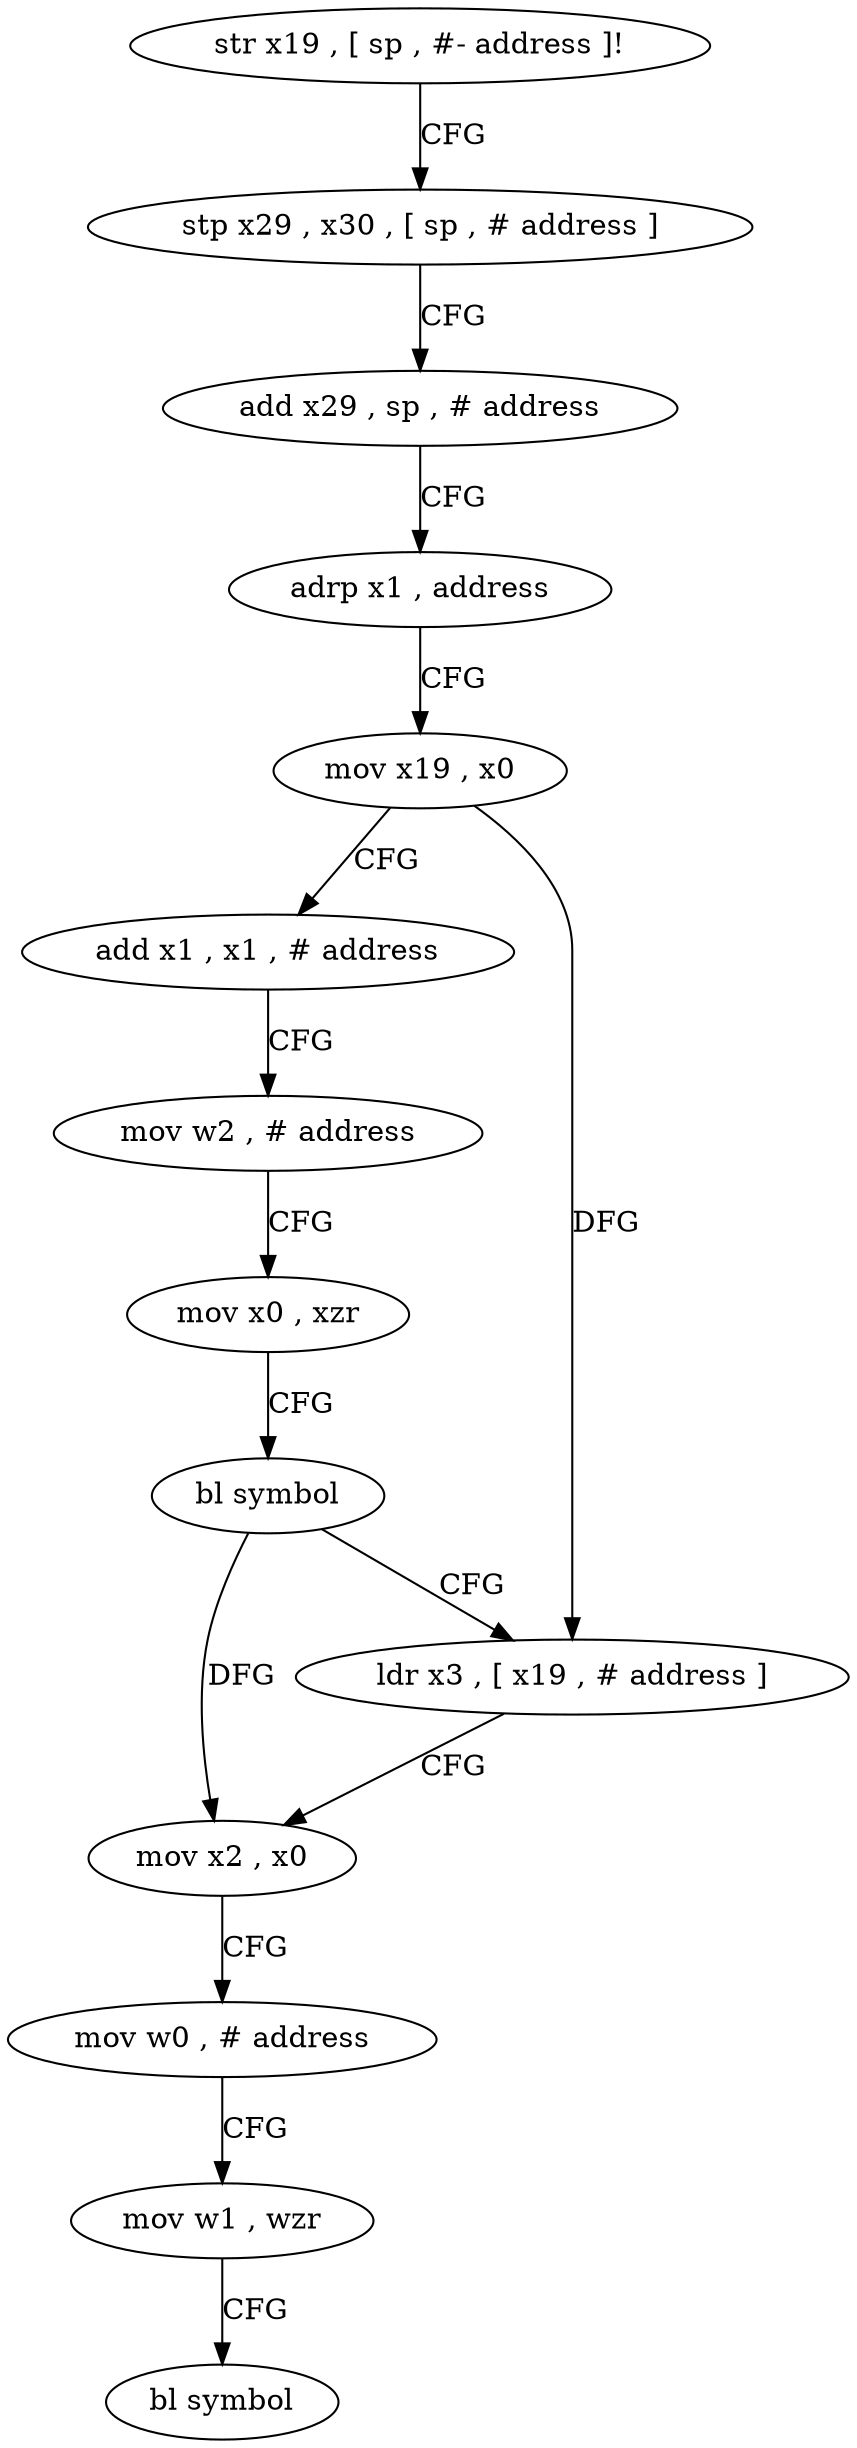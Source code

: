 digraph "func" {
"4212504" [label = "str x19 , [ sp , #- address ]!" ]
"4212508" [label = "stp x29 , x30 , [ sp , # address ]" ]
"4212512" [label = "add x29 , sp , # address" ]
"4212516" [label = "adrp x1 , address" ]
"4212520" [label = "mov x19 , x0" ]
"4212524" [label = "add x1 , x1 , # address" ]
"4212528" [label = "mov w2 , # address" ]
"4212532" [label = "mov x0 , xzr" ]
"4212536" [label = "bl symbol" ]
"4212540" [label = "ldr x3 , [ x19 , # address ]" ]
"4212544" [label = "mov x2 , x0" ]
"4212548" [label = "mov w0 , # address" ]
"4212552" [label = "mov w1 , wzr" ]
"4212556" [label = "bl symbol" ]
"4212504" -> "4212508" [ label = "CFG" ]
"4212508" -> "4212512" [ label = "CFG" ]
"4212512" -> "4212516" [ label = "CFG" ]
"4212516" -> "4212520" [ label = "CFG" ]
"4212520" -> "4212524" [ label = "CFG" ]
"4212520" -> "4212540" [ label = "DFG" ]
"4212524" -> "4212528" [ label = "CFG" ]
"4212528" -> "4212532" [ label = "CFG" ]
"4212532" -> "4212536" [ label = "CFG" ]
"4212536" -> "4212540" [ label = "CFG" ]
"4212536" -> "4212544" [ label = "DFG" ]
"4212540" -> "4212544" [ label = "CFG" ]
"4212544" -> "4212548" [ label = "CFG" ]
"4212548" -> "4212552" [ label = "CFG" ]
"4212552" -> "4212556" [ label = "CFG" ]
}
